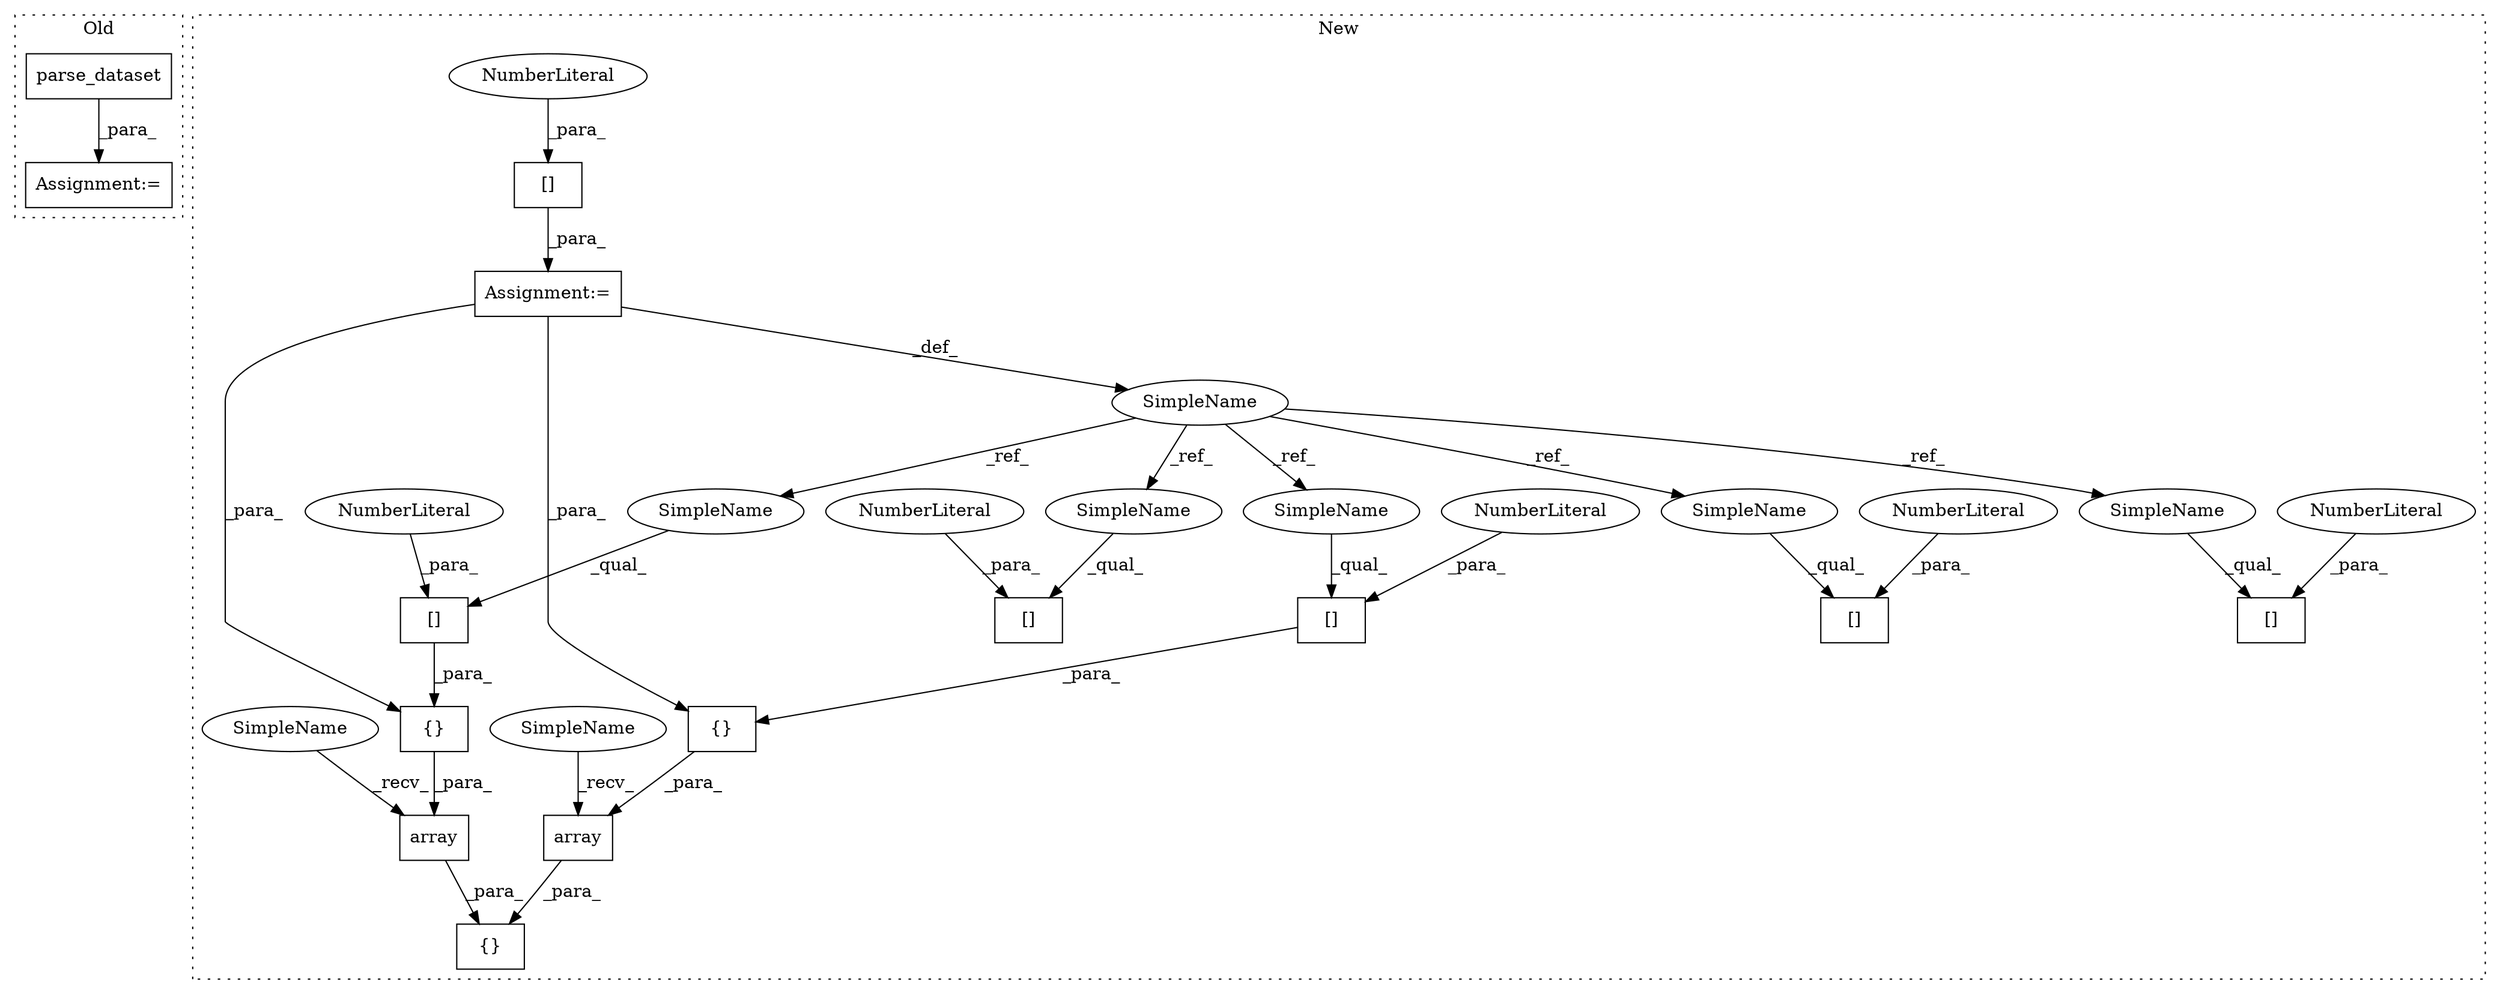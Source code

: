 digraph G {
subgraph cluster0 {
1 [label="parse_dataset" a="32" s="2563,2584" l="14,1" shape="box"];
3 [label="Assignment:=" a="7" s="2561" l="2" shape="box"];
label = "Old";
style="dotted";
}
subgraph cluster1 {
2 [label="[]" a="2" s="2441,2449" l="7,1" shape="box"];
4 [label="NumberLiteral" a="34" s="2448" l="1" shape="ellipse"];
5 [label="Assignment:=" a="7" s="2145" l="1" shape="box"];
6 [label="[]" a="2" s="2546,2554" l="7,1" shape="box"];
7 [label="NumberLiteral" a="34" s="2553" l="1" shape="ellipse"];
8 [label="[]" a="2" s="2394,2402" l="7,1" shape="box"];
9 [label="NumberLiteral" a="34" s="2401" l="1" shape="ellipse"];
10 [label="[]" a="2" s="2241,2249" l="7,1" shape="box"];
11 [label="NumberLiteral" a="34" s="2248" l="1" shape="ellipse"];
12 [label="[]" a="2" s="2207,2215" l="7,1" shape="box"];
13 [label="NumberLiteral" a="34" s="2214" l="1" shape="ellipse"];
14 [label="[]" a="2" s="2146,2155" l="8,1" shape="box"];
15 [label="{}" a="4" s="2206,2216" l="1,1" shape="box"];
16 [label="NumberLiteral" a="34" s="2154" l="1" shape="ellipse"];
17 [label="{}" a="4" s="2184,2252" l="1,1" shape="box"];
18 [label="array" a="32" s="2191,2217" l="6,1" shape="box"];
19 [label="{}" a="4" s="2240,2250" l="1,1" shape="box"];
20 [label="array" a="32" s="2225,2251" l="6,1" shape="box"];
21 [label="SimpleName" a="42" s="2139" l="6" shape="ellipse"];
22 [label="SimpleName" a="42" s="2207" l="6" shape="ellipse"];
23 [label="SimpleName" a="42" s="2546" l="6" shape="ellipse"];
24 [label="SimpleName" a="42" s="2241" l="6" shape="ellipse"];
25 [label="SimpleName" a="42" s="2441" l="6" shape="ellipse"];
26 [label="SimpleName" a="42" s="2394" l="6" shape="ellipse"];
27 [label="SimpleName" a="42" s="2185" l="5" shape="ellipse"];
28 [label="SimpleName" a="42" s="2219" l="5" shape="ellipse"];
label = "New";
style="dotted";
}
1 -> 3 [label="_para_"];
4 -> 2 [label="_para_"];
5 -> 19 [label="_para_"];
5 -> 15 [label="_para_"];
5 -> 21 [label="_def_"];
7 -> 6 [label="_para_"];
9 -> 8 [label="_para_"];
10 -> 19 [label="_para_"];
11 -> 10 [label="_para_"];
12 -> 15 [label="_para_"];
13 -> 12 [label="_para_"];
14 -> 5 [label="_para_"];
15 -> 18 [label="_para_"];
16 -> 14 [label="_para_"];
18 -> 17 [label="_para_"];
19 -> 20 [label="_para_"];
20 -> 17 [label="_para_"];
21 -> 23 [label="_ref_"];
21 -> 25 [label="_ref_"];
21 -> 26 [label="_ref_"];
21 -> 22 [label="_ref_"];
21 -> 24 [label="_ref_"];
22 -> 12 [label="_qual_"];
23 -> 6 [label="_qual_"];
24 -> 10 [label="_qual_"];
25 -> 2 [label="_qual_"];
26 -> 8 [label="_qual_"];
27 -> 18 [label="_recv_"];
28 -> 20 [label="_recv_"];
}